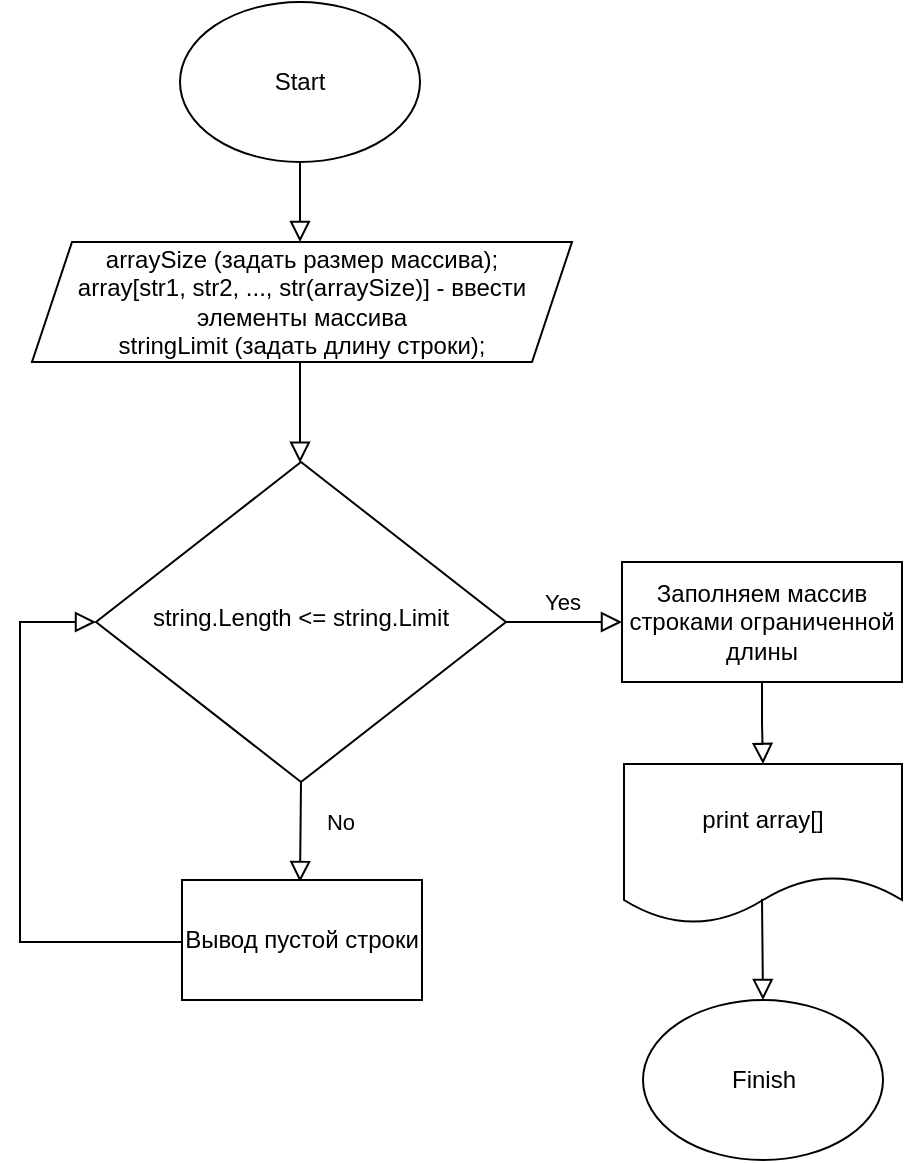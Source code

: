 <mxfile version="21.5.0" type="device">
  <diagram id="C5RBs43oDa-KdzZeNtuy" name="Page-1">
    <mxGraphModel dx="928" dy="580" grid="1" gridSize="10" guides="1" tooltips="1" connect="1" arrows="1" fold="1" page="1" pageScale="1" pageWidth="827" pageHeight="1169" math="0" shadow="0">
      <root>
        <mxCell id="WIyWlLk6GJQsqaUBKTNV-0" />
        <mxCell id="WIyWlLk6GJQsqaUBKTNV-1" parent="WIyWlLk6GJQsqaUBKTNV-0" />
        <mxCell id="WIyWlLk6GJQsqaUBKTNV-2" value="" style="rounded=0;html=1;jettySize=auto;orthogonalLoop=1;fontSize=11;endArrow=block;endFill=0;endSize=8;strokeWidth=1;shadow=0;labelBackgroundColor=none;edgeStyle=orthogonalEdgeStyle;" parent="WIyWlLk6GJQsqaUBKTNV-1" target="WIyWlLk6GJQsqaUBKTNV-6" edge="1">
          <mxGeometry relative="1" as="geometry">
            <mxPoint x="219" y="219" as="sourcePoint" />
          </mxGeometry>
        </mxCell>
        <mxCell id="WIyWlLk6GJQsqaUBKTNV-4" value="Yes" style="rounded=0;html=1;jettySize=auto;orthogonalLoop=1;fontSize=11;endArrow=block;endFill=0;endSize=8;strokeWidth=1;shadow=0;labelBackgroundColor=none;edgeStyle=orthogonalEdgeStyle;exitX=1;exitY=0.5;exitDx=0;exitDy=0;entryX=0;entryY=0.5;entryDx=0;entryDy=0;" parent="WIyWlLk6GJQsqaUBKTNV-1" source="WIyWlLk6GJQsqaUBKTNV-6" target="_cZjom69eYxqUmzt_hLK-7" edge="1">
          <mxGeometry x="-0.053" y="10" relative="1" as="geometry">
            <mxPoint as="offset" />
            <mxPoint x="219" y="449" as="sourcePoint" />
            <mxPoint x="379" y="349.0" as="targetPoint" />
            <Array as="points" />
          </mxGeometry>
        </mxCell>
        <mxCell id="WIyWlLk6GJQsqaUBKTNV-6" value="string.Length &amp;lt;= string.Limit" style="rhombus;whiteSpace=wrap;html=1;shadow=0;fontFamily=Helvetica;fontSize=12;align=center;strokeWidth=1;spacing=6;spacingTop=-4;" parent="WIyWlLk6GJQsqaUBKTNV-1" vertex="1">
          <mxGeometry x="117" y="269" width="205" height="160" as="geometry" />
        </mxCell>
        <mxCell id="WIyWlLk6GJQsqaUBKTNV-8" value="No" style="rounded=0;html=1;jettySize=auto;orthogonalLoop=1;fontSize=11;endArrow=block;endFill=0;endSize=8;strokeWidth=1;shadow=0;labelBackgroundColor=none;edgeStyle=orthogonalEdgeStyle;exitX=0.5;exitY=1;exitDx=0;exitDy=0;" parent="WIyWlLk6GJQsqaUBKTNV-1" source="WIyWlLk6GJQsqaUBKTNV-6" edge="1">
          <mxGeometry x="-0.208" y="20" relative="1" as="geometry">
            <mxPoint as="offset" />
            <mxPoint x="219" y="469" as="sourcePoint" />
            <mxPoint x="219" y="479" as="targetPoint" />
          </mxGeometry>
        </mxCell>
        <mxCell id="_cZjom69eYxqUmzt_hLK-0" value="arraySize (задать размер массива);&lt;br&gt;array[str1, str2, ..., str(arraySize)] - ввести элементы массива&lt;br&gt;stringLimit (задать длину строки);" style="shape=parallelogram;perimeter=parallelogramPerimeter;whiteSpace=wrap;html=1;fixedSize=1;" vertex="1" parent="WIyWlLk6GJQsqaUBKTNV-1">
          <mxGeometry x="85" y="159" width="270" height="60" as="geometry" />
        </mxCell>
        <mxCell id="_cZjom69eYxqUmzt_hLK-1" value="Start" style="ellipse;whiteSpace=wrap;html=1;" vertex="1" parent="WIyWlLk6GJQsqaUBKTNV-1">
          <mxGeometry x="159" y="39" width="120" height="80" as="geometry" />
        </mxCell>
        <mxCell id="_cZjom69eYxqUmzt_hLK-2" value="" style="rounded=0;html=1;jettySize=auto;orthogonalLoop=1;fontSize=11;endArrow=block;endFill=0;endSize=8;strokeWidth=1;shadow=0;labelBackgroundColor=none;edgeStyle=orthogonalEdgeStyle;exitX=0.5;exitY=1;exitDx=0;exitDy=0;" edge="1" parent="WIyWlLk6GJQsqaUBKTNV-1" source="_cZjom69eYxqUmzt_hLK-1">
          <mxGeometry relative="1" as="geometry">
            <mxPoint x="229" y="229" as="sourcePoint" />
            <mxPoint x="219" y="159" as="targetPoint" />
          </mxGeometry>
        </mxCell>
        <mxCell id="_cZjom69eYxqUmzt_hLK-3" value="print array[]" style="shape=document;whiteSpace=wrap;html=1;boundedLbl=1;" vertex="1" parent="WIyWlLk6GJQsqaUBKTNV-1">
          <mxGeometry x="381" y="420" width="139" height="80" as="geometry" />
        </mxCell>
        <mxCell id="_cZjom69eYxqUmzt_hLK-4" value="Вывод пустой строки" style="rounded=0;whiteSpace=wrap;html=1;" vertex="1" parent="WIyWlLk6GJQsqaUBKTNV-1">
          <mxGeometry x="160" y="478" width="120" height="60" as="geometry" />
        </mxCell>
        <mxCell id="_cZjom69eYxqUmzt_hLK-6" value="" style="rounded=0;html=1;jettySize=auto;orthogonalLoop=1;fontSize=11;endArrow=block;endFill=0;endSize=8;strokeWidth=1;shadow=0;labelBackgroundColor=none;edgeStyle=orthogonalEdgeStyle;entryX=0;entryY=0.5;entryDx=0;entryDy=0;exitX=0;exitY=0.5;exitDx=0;exitDy=0;" edge="1" parent="WIyWlLk6GJQsqaUBKTNV-1" target="WIyWlLk6GJQsqaUBKTNV-6">
          <mxGeometry relative="1" as="geometry">
            <mxPoint x="160" y="509.0" as="sourcePoint" />
            <mxPoint x="229" y="279" as="targetPoint" />
            <Array as="points">
              <mxPoint x="79" y="509" />
              <mxPoint x="79" y="349" />
            </Array>
          </mxGeometry>
        </mxCell>
        <mxCell id="_cZjom69eYxqUmzt_hLK-7" value="Заполняем массив строками ограниченной длины" style="rounded=0;whiteSpace=wrap;html=1;" vertex="1" parent="WIyWlLk6GJQsqaUBKTNV-1">
          <mxGeometry x="380" y="319" width="140" height="60" as="geometry" />
        </mxCell>
        <mxCell id="_cZjom69eYxqUmzt_hLK-9" value="" style="rounded=0;html=1;jettySize=auto;orthogonalLoop=1;fontSize=11;endArrow=block;endFill=0;endSize=8;strokeWidth=1;shadow=0;labelBackgroundColor=none;edgeStyle=orthogonalEdgeStyle;exitX=0.5;exitY=1;exitDx=0;exitDy=0;" edge="1" parent="WIyWlLk6GJQsqaUBKTNV-1" source="_cZjom69eYxqUmzt_hLK-7" target="_cZjom69eYxqUmzt_hLK-3">
          <mxGeometry relative="1" as="geometry">
            <mxPoint x="229" y="229" as="sourcePoint" />
            <mxPoint x="229" y="279" as="targetPoint" />
          </mxGeometry>
        </mxCell>
        <mxCell id="_cZjom69eYxqUmzt_hLK-10" value="Finish" style="ellipse;whiteSpace=wrap;html=1;" vertex="1" parent="WIyWlLk6GJQsqaUBKTNV-1">
          <mxGeometry x="390.5" y="538" width="120" height="80" as="geometry" />
        </mxCell>
        <mxCell id="_cZjom69eYxqUmzt_hLK-12" value="" style="rounded=0;html=1;jettySize=auto;orthogonalLoop=1;fontSize=11;endArrow=block;endFill=0;endSize=8;strokeWidth=1;shadow=0;labelBackgroundColor=none;edgeStyle=orthogonalEdgeStyle;exitX=0.5;exitY=1;exitDx=0;exitDy=0;entryX=0.5;entryY=0;entryDx=0;entryDy=0;" edge="1" parent="WIyWlLk6GJQsqaUBKTNV-1" target="_cZjom69eYxqUmzt_hLK-10">
          <mxGeometry relative="1" as="geometry">
            <mxPoint x="450" y="487.5" as="sourcePoint" />
            <mxPoint x="451" y="528.5" as="targetPoint" />
          </mxGeometry>
        </mxCell>
      </root>
    </mxGraphModel>
  </diagram>
</mxfile>
